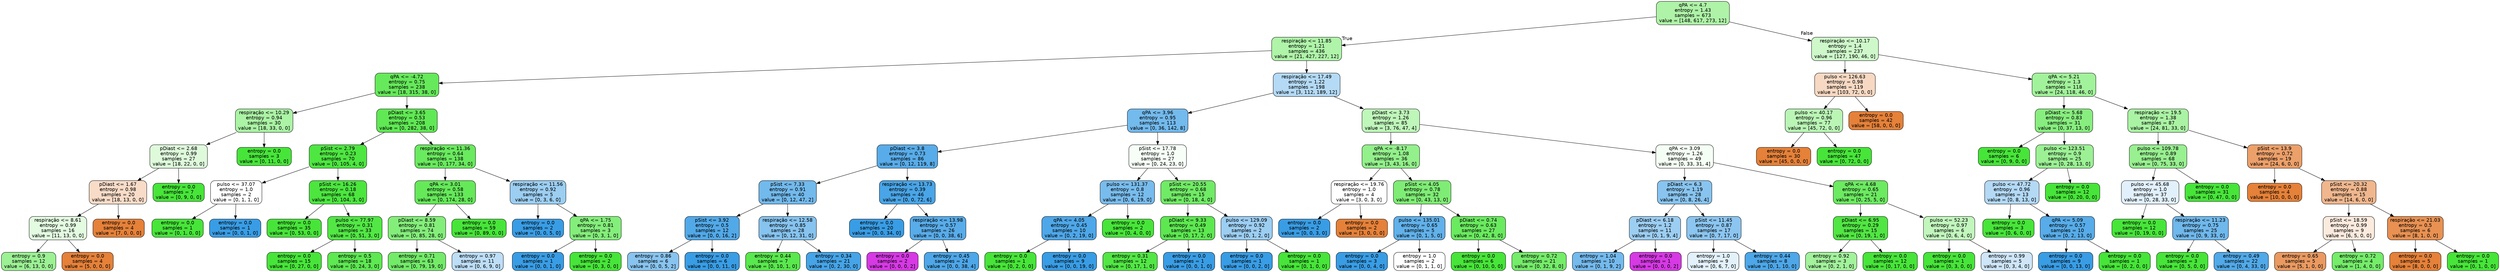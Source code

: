 digraph Tree {
node [shape=box, style="filled, rounded", color="black", fontname="helvetica"] ;
edge [fontname="helvetica"] ;
0 [label="qPA <= 4.7\nentropy = 1.43\nsamples = 673\nvalue = [148, 617, 273, 12]", fillcolor="#aef3a7"] ;
1 [label="respiração <= 11.85\nentropy = 1.21\nsamples = 436\nvalue = [21, 427, 227, 12]", fillcolor="#aff4a9"] ;
0 -> 1 [labeldistance=2.5, labelangle=45, headlabel="True"] ;
2 [label="qPA <= -4.72\nentropy = 0.75\nsamples = 238\nvalue = [18, 315, 38, 0]", fillcolor="#66e95a"] ;
1 -> 2 ;
3 [label="respiração <= 10.29\nentropy = 0.94\nsamples = 30\nvalue = [18, 33, 0, 0]", fillcolor="#abf3a5"] ;
2 -> 3 ;
4 [label="pDiast <= 2.68\nentropy = 0.99\nsamples = 27\nvalue = [18, 22, 0, 0]", fillcolor="#defadb"] ;
3 -> 4 ;
5 [label="pDiast <= 1.67\nentropy = 0.98\nsamples = 20\nvalue = [18, 13, 0, 0]", fillcolor="#f8dcc8"] ;
4 -> 5 ;
6 [label="respiração <= 8.61\nentropy = 0.99\nsamples = 16\nvalue = [11, 13, 0, 0]", fillcolor="#e3fbe1"] ;
5 -> 6 ;
7 [label="entropy = 0.9\nsamples = 12\nvalue = [6, 13, 0, 0]", fillcolor="#9cf194"] ;
6 -> 7 ;
8 [label="entropy = 0.0\nsamples = 4\nvalue = [5, 0, 0, 0]", fillcolor="#e58139"] ;
6 -> 8 ;
9 [label="entropy = 0.0\nsamples = 4\nvalue = [7, 0, 0, 0]", fillcolor="#e58139"] ;
5 -> 9 ;
10 [label="entropy = 0.0\nsamples = 7\nvalue = [0, 9, 0, 0]", fillcolor="#47e539"] ;
4 -> 10 ;
11 [label="entropy = 0.0\nsamples = 3\nvalue = [0, 11, 0, 0]", fillcolor="#47e539"] ;
3 -> 11 ;
12 [label="pDiast <= 3.65\nentropy = 0.53\nsamples = 208\nvalue = [0, 282, 38, 0]", fillcolor="#60e954"] ;
2 -> 12 ;
13 [label="pSist <= 2.79\nentropy = 0.23\nsamples = 70\nvalue = [0, 105, 4, 0]", fillcolor="#4ee641"] ;
12 -> 13 ;
14 [label="pulso <= 37.07\nentropy = 1.0\nsamples = 2\nvalue = [0, 1, 1, 0]", fillcolor="#ffffff"] ;
13 -> 14 ;
15 [label="entropy = 0.0\nsamples = 1\nvalue = [0, 1, 0, 0]", fillcolor="#47e539"] ;
14 -> 15 ;
16 [label="entropy = 0.0\nsamples = 1\nvalue = [0, 0, 1, 0]", fillcolor="#399de5"] ;
14 -> 16 ;
17 [label="pSist <= 16.26\nentropy = 0.18\nsamples = 68\nvalue = [0, 104, 3, 0]", fillcolor="#4ce63f"] ;
13 -> 17 ;
18 [label="entropy = 0.0\nsamples = 35\nvalue = [0, 53, 0, 0]", fillcolor="#47e539"] ;
17 -> 18 ;
19 [label="pulso <= 77.97\nentropy = 0.31\nsamples = 33\nvalue = [0, 51, 3, 0]", fillcolor="#52e745"] ;
17 -> 19 ;
20 [label="entropy = 0.0\nsamples = 15\nvalue = [0, 27, 0, 0]", fillcolor="#47e539"] ;
19 -> 20 ;
21 [label="entropy = 0.5\nsamples = 18\nvalue = [0, 24, 3, 0]", fillcolor="#5ee852"] ;
19 -> 21 ;
22 [label="respiração <= 11.36\nentropy = 0.64\nsamples = 138\nvalue = [0, 177, 34, 0]", fillcolor="#6aea5f"] ;
12 -> 22 ;
23 [label="qPA <= 3.01\nentropy = 0.58\nsamples = 133\nvalue = [0, 174, 28, 0]", fillcolor="#65e959"] ;
22 -> 23 ;
24 [label="pDiast <= 8.59\nentropy = 0.81\nsamples = 74\nvalue = [0, 85, 28, 0]", fillcolor="#84ee7a"] ;
23 -> 24 ;
25 [label="entropy = 0.71\nsamples = 63\nvalue = [0, 79, 19, 0]", fillcolor="#73eb69"] ;
24 -> 25 ;
26 [label="entropy = 0.97\nsamples = 11\nvalue = [0, 6, 9, 0]", fillcolor="#bddef6"] ;
24 -> 26 ;
27 [label="entropy = 0.0\nsamples = 59\nvalue = [0, 89, 0, 0]", fillcolor="#47e539"] ;
23 -> 27 ;
28 [label="respiração <= 11.56\nentropy = 0.92\nsamples = 5\nvalue = [0, 3, 6, 0]", fillcolor="#9ccef2"] ;
22 -> 28 ;
29 [label="entropy = 0.0\nsamples = 2\nvalue = [0, 0, 5, 0]", fillcolor="#399de5"] ;
28 -> 29 ;
30 [label="qPA <= 1.75\nentropy = 0.81\nsamples = 3\nvalue = [0, 3, 1, 0]", fillcolor="#84ee7b"] ;
28 -> 30 ;
31 [label="entropy = 0.0\nsamples = 1\nvalue = [0, 0, 1, 0]", fillcolor="#399de5"] ;
30 -> 31 ;
32 [label="entropy = 0.0\nsamples = 2\nvalue = [0, 3, 0, 0]", fillcolor="#47e539"] ;
30 -> 32 ;
33 [label="respiração <= 17.49\nentropy = 1.22\nsamples = 198\nvalue = [3, 112, 189, 12]", fillcolor="#b4daf5"] ;
1 -> 33 ;
34 [label="qPA <= 3.96\nentropy = 0.95\nsamples = 113\nvalue = [0, 36, 142, 8]", fillcolor="#73baed"] ;
33 -> 34 ;
35 [label="pDiast <= 3.8\nentropy = 0.73\nsamples = 86\nvalue = [0, 12, 119, 8]", fillcolor="#58ace9"] ;
34 -> 35 ;
36 [label="pSist <= 7.33\nentropy = 0.91\nsamples = 40\nvalue = [0, 12, 47, 2]", fillcolor="#72b9ec"] ;
35 -> 36 ;
37 [label="pSist <= 3.92\nentropy = 0.5\nsamples = 12\nvalue = [0, 0, 16, 2]", fillcolor="#52a9e8"] ;
36 -> 37 ;
38 [label="entropy = 0.86\nsamples = 6\nvalue = [0, 0, 5, 2]", fillcolor="#88c4ef"] ;
37 -> 38 ;
39 [label="entropy = 0.0\nsamples = 6\nvalue = [0, 0, 11, 0]", fillcolor="#399de5"] ;
37 -> 39 ;
40 [label="respiração <= 12.58\nentropy = 0.85\nsamples = 28\nvalue = [0, 12, 31, 0]", fillcolor="#86c3ef"] ;
36 -> 40 ;
41 [label="entropy = 0.44\nsamples = 7\nvalue = [0, 10, 1, 0]", fillcolor="#59e84d"] ;
40 -> 41 ;
42 [label="entropy = 0.34\nsamples = 21\nvalue = [0, 2, 30, 0]", fillcolor="#46a4e7"] ;
40 -> 42 ;
43 [label="respiração <= 13.73\nentropy = 0.39\nsamples = 46\nvalue = [0, 0, 72, 6]", fillcolor="#49a5e7"] ;
35 -> 43 ;
44 [label="entropy = 0.0\nsamples = 20\nvalue = [0, 0, 34, 0]", fillcolor="#399de5"] ;
43 -> 44 ;
45 [label="respiração <= 13.98\nentropy = 0.57\nsamples = 26\nvalue = [0, 0, 38, 6]", fillcolor="#58ace9"] ;
43 -> 45 ;
46 [label="entropy = 0.0\nsamples = 2\nvalue = [0, 0, 0, 2]", fillcolor="#d739e5"] ;
45 -> 46 ;
47 [label="entropy = 0.45\nsamples = 24\nvalue = [0, 0, 38, 4]", fillcolor="#4ea7e8"] ;
45 -> 47 ;
48 [label="pSist <= 17.78\nentropy = 1.0\nsamples = 27\nvalue = [0, 24, 23, 0]", fillcolor="#f7fef7"] ;
34 -> 48 ;
49 [label="pulso <= 131.37\nentropy = 0.8\nsamples = 12\nvalue = [0, 6, 19, 0]", fillcolor="#78bced"] ;
48 -> 49 ;
50 [label="qPA <= 4.05\nentropy = 0.45\nsamples = 10\nvalue = [0, 2, 19, 0]", fillcolor="#4ea7e8"] ;
49 -> 50 ;
51 [label="entropy = 0.0\nsamples = 1\nvalue = [0, 2, 0, 0]", fillcolor="#47e539"] ;
50 -> 51 ;
52 [label="entropy = 0.0\nsamples = 9\nvalue = [0, 0, 19, 0]", fillcolor="#399de5"] ;
50 -> 52 ;
53 [label="entropy = 0.0\nsamples = 2\nvalue = [0, 4, 0, 0]", fillcolor="#47e539"] ;
49 -> 53 ;
54 [label="pSist <= 20.55\nentropy = 0.68\nsamples = 15\nvalue = [0, 18, 4, 0]", fillcolor="#70eb65"] ;
48 -> 54 ;
55 [label="pDiast <= 9.33\nentropy = 0.49\nsamples = 13\nvalue = [0, 17, 2, 0]", fillcolor="#5de850"] ;
54 -> 55 ;
56 [label="entropy = 0.31\nsamples = 12\nvalue = [0, 17, 1, 0]", fillcolor="#52e745"] ;
55 -> 56 ;
57 [label="entropy = 0.0\nsamples = 1\nvalue = [0, 0, 1, 0]", fillcolor="#399de5"] ;
55 -> 57 ;
58 [label="pulso <= 129.09\nentropy = 0.92\nsamples = 2\nvalue = [0, 1, 2, 0]", fillcolor="#9ccef2"] ;
54 -> 58 ;
59 [label="entropy = 0.0\nsamples = 1\nvalue = [0, 0, 2, 0]", fillcolor="#399de5"] ;
58 -> 59 ;
60 [label="entropy = 0.0\nsamples = 1\nvalue = [0, 1, 0, 0]", fillcolor="#47e539"] ;
58 -> 60 ;
61 [label="pDiast <= 3.73\nentropy = 1.26\nsamples = 85\nvalue = [3, 76, 47, 4]", fillcolor="#bff6ba"] ;
33 -> 61 ;
62 [label="qPA <= -8.17\nentropy = 1.08\nsamples = 36\nvalue = [3, 43, 16, 0]", fillcolor="#93f08b"] ;
61 -> 62 ;
63 [label="respiração <= 19.76\nentropy = 1.0\nsamples = 4\nvalue = [3, 0, 3, 0]", fillcolor="#ffffff"] ;
62 -> 63 ;
64 [label="entropy = 0.0\nsamples = 2\nvalue = [0, 0, 3, 0]", fillcolor="#399de5"] ;
63 -> 64 ;
65 [label="entropy = 0.0\nsamples = 2\nvalue = [3, 0, 0, 0]", fillcolor="#e58139"] ;
63 -> 65 ;
66 [label="pSist <= 4.05\nentropy = 0.78\nsamples = 32\nvalue = [0, 43, 13, 0]", fillcolor="#7fed75"] ;
62 -> 66 ;
67 [label="pulso <= 135.01\nentropy = 0.65\nsamples = 5\nvalue = [0, 1, 5, 0]", fillcolor="#61b1ea"] ;
66 -> 67 ;
68 [label="entropy = 0.0\nsamples = 3\nvalue = [0, 0, 4, 0]", fillcolor="#399de5"] ;
67 -> 68 ;
69 [label="entropy = 1.0\nsamples = 2\nvalue = [0, 1, 1, 0]", fillcolor="#ffffff"] ;
67 -> 69 ;
70 [label="pDiast <= 0.74\nentropy = 0.63\nsamples = 27\nvalue = [0, 42, 8, 0]", fillcolor="#6aea5f"] ;
66 -> 70 ;
71 [label="entropy = 0.0\nsamples = 6\nvalue = [0, 10, 0, 0]", fillcolor="#47e539"] ;
70 -> 71 ;
72 [label="entropy = 0.72\nsamples = 21\nvalue = [0, 32, 8, 0]", fillcolor="#75ec6a"] ;
70 -> 72 ;
73 [label="qPA <= 3.09\nentropy = 1.26\nsamples = 49\nvalue = [0, 33, 31, 4]", fillcolor="#f5fef4"] ;
61 -> 73 ;
74 [label="pDiast <= 6.3\nentropy = 1.19\nsamples = 28\nvalue = [0, 8, 26, 4]", fillcolor="#88c4ef"] ;
73 -> 74 ;
75 [label="pDiast <= 6.18\nentropy = 1.2\nsamples = 11\nvalue = [0, 1, 9, 4]", fillcolor="#9ccef2"] ;
74 -> 75 ;
76 [label="entropy = 1.04\nsamples = 10\nvalue = [0, 1, 9, 2]", fillcolor="#74baed"] ;
75 -> 76 ;
77 [label="entropy = 0.0\nsamples = 1\nvalue = [0, 0, 0, 2]", fillcolor="#d739e5"] ;
75 -> 77 ;
78 [label="pSist <= 11.45\nentropy = 0.87\nsamples = 17\nvalue = [0, 7, 17, 0]", fillcolor="#8bc5f0"] ;
74 -> 78 ;
79 [label="entropy = 1.0\nsamples = 9\nvalue = [0, 6, 7, 0]", fillcolor="#e3f1fb"] ;
78 -> 79 ;
80 [label="entropy = 0.44\nsamples = 8\nvalue = [0, 1, 10, 0]", fillcolor="#4da7e8"] ;
78 -> 80 ;
81 [label="qPA <= 4.68\nentropy = 0.65\nsamples = 21\nvalue = [0, 25, 5, 0]", fillcolor="#6cea61"] ;
73 -> 81 ;
82 [label="pDiast <= 6.95\nentropy = 0.29\nsamples = 15\nvalue = [0, 19, 1, 0]", fillcolor="#51e643"] ;
81 -> 82 ;
83 [label="entropy = 0.92\nsamples = 3\nvalue = [0, 2, 1, 0]", fillcolor="#a3f29c"] ;
82 -> 83 ;
84 [label="entropy = 0.0\nsamples = 12\nvalue = [0, 17, 0, 0]", fillcolor="#47e539"] ;
82 -> 84 ;
85 [label="pulso <= 52.23\nentropy = 0.97\nsamples = 6\nvalue = [0, 6, 4, 0]", fillcolor="#c2f6bd"] ;
81 -> 85 ;
86 [label="entropy = 0.0\nsamples = 1\nvalue = [0, 3, 0, 0]", fillcolor="#47e539"] ;
85 -> 86 ;
87 [label="entropy = 0.99\nsamples = 5\nvalue = [0, 3, 4, 0]", fillcolor="#cee6f8"] ;
85 -> 87 ;
88 [label="respiração <= 10.17\nentropy = 1.4\nsamples = 237\nvalue = [127, 190, 46, 0]", fillcolor="#cef8ca"] ;
0 -> 88 [labeldistance=2.5, labelangle=-45, headlabel="False"] ;
89 [label="pulso <= 126.63\nentropy = 0.98\nsamples = 119\nvalue = [103, 72, 0, 0]", fillcolor="#f7d9c3"] ;
88 -> 89 ;
90 [label="pulso <= 40.17\nentropy = 0.96\nsamples = 77\nvalue = [45, 72, 0, 0]", fillcolor="#baf5b5"] ;
89 -> 90 ;
91 [label="entropy = 0.0\nsamples = 30\nvalue = [45, 0, 0, 0]", fillcolor="#e58139"] ;
90 -> 91 ;
92 [label="entropy = 0.0\nsamples = 47\nvalue = [0, 72, 0, 0]", fillcolor="#47e539"] ;
90 -> 92 ;
93 [label="entropy = 0.0\nsamples = 42\nvalue = [58, 0, 0, 0]", fillcolor="#e58139"] ;
89 -> 93 ;
94 [label="qPA <= 5.21\nentropy = 1.3\nsamples = 118\nvalue = [24, 118, 46, 0]", fillcolor="#a2f29b"] ;
88 -> 94 ;
95 [label="pDiast <= 5.68\nentropy = 0.83\nsamples = 31\nvalue = [0, 37, 13, 0]", fillcolor="#88ee7f"] ;
94 -> 95 ;
96 [label="entropy = 0.0\nsamples = 6\nvalue = [0, 9, 0, 0]", fillcolor="#47e539"] ;
95 -> 96 ;
97 [label="pulso <= 123.51\nentropy = 0.9\nsamples = 25\nvalue = [0, 28, 13, 0]", fillcolor="#9cf195"] ;
95 -> 97 ;
98 [label="pulso <= 47.72\nentropy = 0.96\nsamples = 13\nvalue = [0, 8, 13, 0]", fillcolor="#b3d9f5"] ;
97 -> 98 ;
99 [label="entropy = 0.0\nsamples = 3\nvalue = [0, 6, 0, 0]", fillcolor="#47e539"] ;
98 -> 99 ;
100 [label="qPA <= 5.09\nentropy = 0.57\nsamples = 10\nvalue = [0, 2, 13, 0]", fillcolor="#57ace9"] ;
98 -> 100 ;
101 [label="entropy = 0.0\nsamples = 9\nvalue = [0, 0, 13, 0]", fillcolor="#399de5"] ;
100 -> 101 ;
102 [label="entropy = 0.0\nsamples = 1\nvalue = [0, 2, 0, 0]", fillcolor="#47e539"] ;
100 -> 102 ;
103 [label="entropy = 0.0\nsamples = 12\nvalue = [0, 20, 0, 0]", fillcolor="#47e539"] ;
97 -> 103 ;
104 [label="respiração <= 19.5\nentropy = 1.38\nsamples = 87\nvalue = [24, 81, 33, 0]", fillcolor="#abf3a4"] ;
94 -> 104 ;
105 [label="pulso <= 109.78\nentropy = 0.89\nsamples = 68\nvalue = [0, 75, 33, 0]", fillcolor="#98f090"] ;
104 -> 105 ;
106 [label="pulso <= 45.68\nentropy = 1.0\nsamples = 37\nvalue = [0, 28, 33, 0]", fillcolor="#e1f0fb"] ;
105 -> 106 ;
107 [label="entropy = 0.0\nsamples = 12\nvalue = [0, 19, 0, 0]", fillcolor="#47e539"] ;
106 -> 107 ;
108 [label="respiração <= 11.23\nentropy = 0.75\nsamples = 25\nvalue = [0, 9, 33, 0]", fillcolor="#6fb8ec"] ;
106 -> 108 ;
109 [label="entropy = 0.0\nsamples = 3\nvalue = [0, 5, 0, 0]", fillcolor="#47e539"] ;
108 -> 109 ;
110 [label="entropy = 0.49\nsamples = 22\nvalue = [0, 4, 33, 0]", fillcolor="#51a9e8"] ;
108 -> 110 ;
111 [label="entropy = 0.0\nsamples = 31\nvalue = [0, 47, 0, 0]", fillcolor="#47e539"] ;
105 -> 111 ;
112 [label="pSist <= 13.9\nentropy = 0.72\nsamples = 19\nvalue = [24, 6, 0, 0]", fillcolor="#eca06a"] ;
104 -> 112 ;
113 [label="entropy = 0.0\nsamples = 4\nvalue = [10, 0, 0, 0]", fillcolor="#e58139"] ;
112 -> 113 ;
114 [label="pSist <= 20.32\nentropy = 0.88\nsamples = 15\nvalue = [14, 6, 0, 0]", fillcolor="#f0b78e"] ;
112 -> 114 ;
115 [label="pSist <= 18.59\nentropy = 0.99\nsamples = 9\nvalue = [6, 5, 0, 0]", fillcolor="#fbeade"] ;
114 -> 115 ;
116 [label="entropy = 0.65\nsamples = 5\nvalue = [5, 1, 0, 0]", fillcolor="#ea9a61"] ;
115 -> 116 ;
117 [label="entropy = 0.72\nsamples = 4\nvalue = [1, 4, 0, 0]", fillcolor="#75ec6a"] ;
115 -> 117 ;
118 [label="respiração <= 21.03\nentropy = 0.5\nsamples = 6\nvalue = [8, 1, 0, 0]", fillcolor="#e89152"] ;
114 -> 118 ;
119 [label="entropy = 0.0\nsamples = 5\nvalue = [8, 0, 0, 0]", fillcolor="#e58139"] ;
118 -> 119 ;
120 [label="entropy = 0.0\nsamples = 1\nvalue = [0, 1, 0, 0]", fillcolor="#47e539"] ;
118 -> 120 ;
}